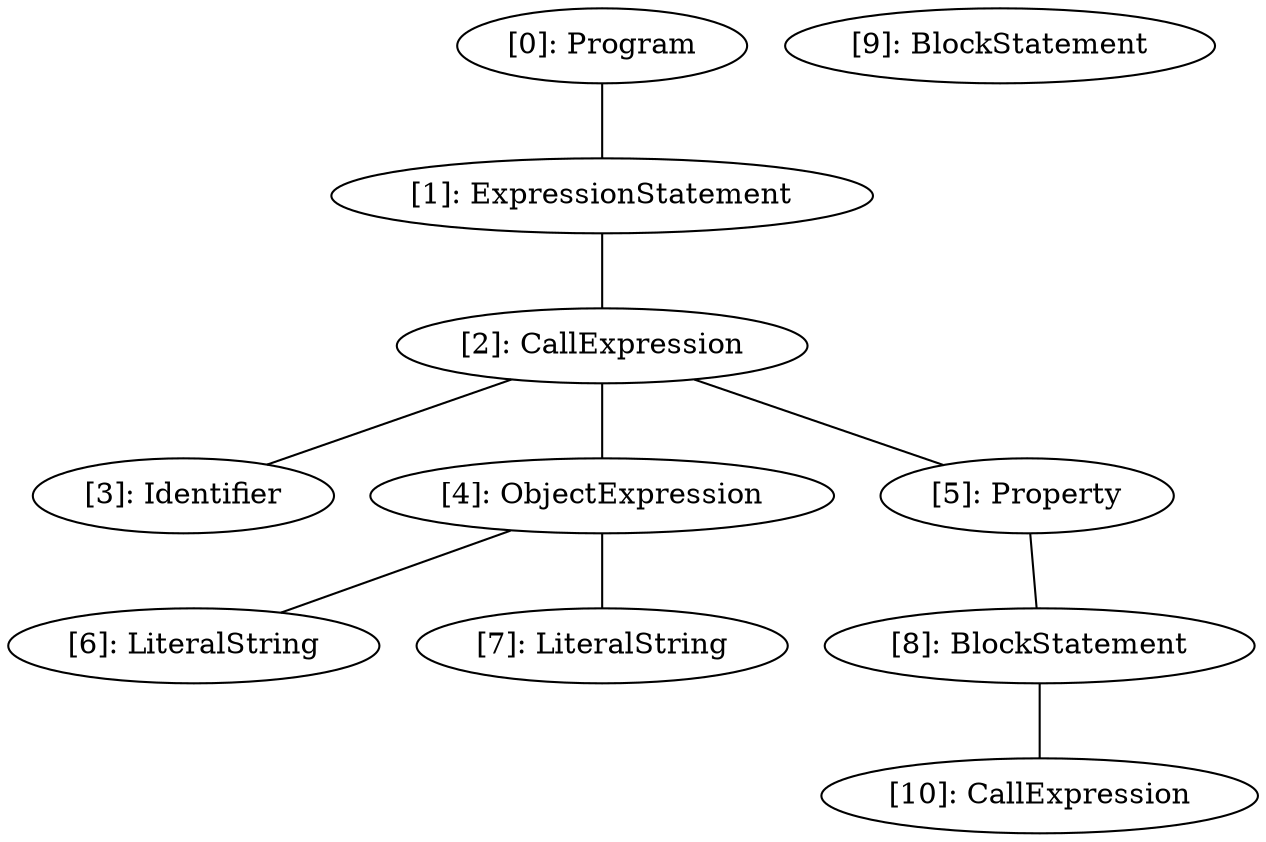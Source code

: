 // Result
graph {
	0 [label="[0]: Program"]
	1 [label="[1]: ExpressionStatement"]
	2 [label="[2]: CallExpression"]
	3 [label="[3]: Identifier"]
	4 [label="[4]: ObjectExpression"]
	5 [label="[5]: Property"]
	6 [label="[6]: LiteralString"]
	7 [label="[7]: LiteralString"]
	8 [label="[8]: BlockStatement"]
	9 [label="[9]: BlockStatement"]
	10 [label="[10]: CallExpression"]
	0 -- 1
	1 -- 2
	2 -- 3
	2 -- 4
	2 -- 5
	4 -- 6
	4 -- 7
	5 -- 8
	8 -- 10
}
